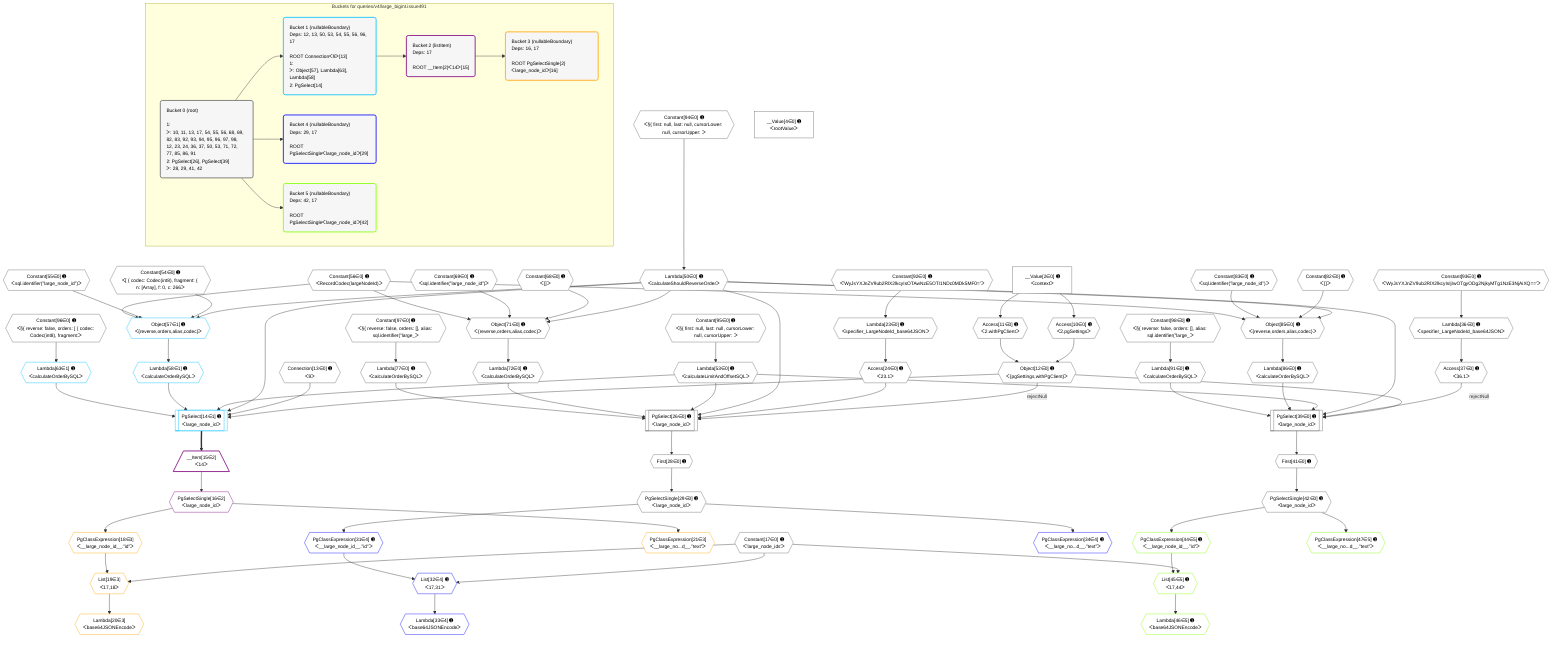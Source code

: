 %%{init: {'themeVariables': { 'fontSize': '12px'}}}%%
graph TD
    classDef path fill:#eee,stroke:#000,color:#000
    classDef plan fill:#fff,stroke-width:1px,color:#000
    classDef itemplan fill:#fff,stroke-width:2px,color:#000
    classDef unbatchedplan fill:#dff,stroke-width:1px,color:#000
    classDef sideeffectplan fill:#fcc,stroke-width:2px,color:#000
    classDef bucket fill:#f6f6f6,color:#000,stroke-width:2px,text-align:left


    %% plan dependencies
    PgSelect26[["PgSelect[26∈0] ➊<br />ᐸlarge_node_idᐳ"]]:::plan
    Object12{{"Object[12∈0] ➊<br />ᐸ{pgSettings,withPgClient}ᐳ"}}:::plan
    Access24{{"Access[24∈0] ➊<br />ᐸ23.1ᐳ"}}:::plan
    Lambda50{{"Lambda[50∈0] ➊<br />ᐸcalculateShouldReverseOrderᐳ"}}:::plan
    Lambda53{{"Lambda[53∈0] ➊<br />ᐸcalculateLimitAndOffsetSQLᐳ"}}:::plan
    Lambda72{{"Lambda[72∈0] ➊<br />ᐸcalculateOrderBySQLᐳ"}}:::plan
    Lambda77{{"Lambda[77∈0] ➊<br />ᐸcalculateOrderBySQLᐳ"}}:::plan
    Object12 -->|rejectNull| PgSelect26
    Access24 & Lambda50 & Lambda53 & Lambda72 & Lambda77 --> PgSelect26
    PgSelect39[["PgSelect[39∈0] ➊<br />ᐸlarge_node_idᐳ"]]:::plan
    Access37{{"Access[37∈0] ➊<br />ᐸ36.1ᐳ"}}:::plan
    Lambda86{{"Lambda[86∈0] ➊<br />ᐸcalculateOrderBySQLᐳ"}}:::plan
    Lambda91{{"Lambda[91∈0] ➊<br />ᐸcalculateOrderBySQLᐳ"}}:::plan
    Object12 -->|rejectNull| PgSelect39
    Access37 & Lambda50 & Lambda53 & Lambda86 & Lambda91 --> PgSelect39
    Object71{{"Object[71∈0] ➊<br />ᐸ{reverse,orders,alias,codec}ᐳ"}}:::plan
    Constant68{{"Constant[68∈0] ➊<br />ᐸ[]ᐳ"}}:::plan
    Constant69{{"Constant[69∈0] ➊<br />ᐸsql.identifier(”large_node_id”)ᐳ"}}:::plan
    Constant56{{"Constant[56∈0] ➊<br />ᐸRecordCodec(largeNodeId)ᐳ"}}:::plan
    Lambda50 & Constant68 & Constant69 & Constant56 --> Object71
    Object85{{"Object[85∈0] ➊<br />ᐸ{reverse,orders,alias,codec}ᐳ"}}:::plan
    Constant82{{"Constant[82∈0] ➊<br />ᐸ[]ᐳ"}}:::plan
    Constant83{{"Constant[83∈0] ➊<br />ᐸsql.identifier(”large_node_id”)ᐳ"}}:::plan
    Lambda50 & Constant82 & Constant83 & Constant56 --> Object85
    Access10{{"Access[10∈0] ➊<br />ᐸ2.pgSettingsᐳ"}}:::plan
    Access11{{"Access[11∈0] ➊<br />ᐸ2.withPgClientᐳ"}}:::plan
    Access10 & Access11 --> Object12
    __Value2["__Value[2∈0] ➊<br />ᐸcontextᐳ"]:::plan
    __Value2 --> Access10
    __Value2 --> Access11
    Lambda23{{"Lambda[23∈0] ➊<br />ᐸspecifier_LargeNodeId_base64JSONᐳ"}}:::plan
    Constant92{{"Constant[92∈0] ➊<br />ᐸ'WyJsYXJnZV9ub2RlX2lkcyIsOTAwNzE5OTI1NDc0MDk5MF0='ᐳ"}}:::plan
    Constant92 --> Lambda23
    Lambda23 --> Access24
    First28{{"First[28∈0] ➊"}}:::plan
    PgSelect26 --> First28
    PgSelectSingle29{{"PgSelectSingle[29∈0] ➊<br />ᐸlarge_node_idᐳ"}}:::plan
    First28 --> PgSelectSingle29
    Lambda36{{"Lambda[36∈0] ➊<br />ᐸspecifier_LargeNodeId_base64JSONᐳ"}}:::plan
    Constant93{{"Constant[93∈0] ➊<br />ᐸ'WyJsYXJnZV9ub2RlX2lkcyIsIjIwOTgyODg2NjkyMTg1NzE3NjAiXQ=='ᐳ"}}:::plan
    Constant93 --> Lambda36
    Lambda36 --> Access37
    First41{{"First[41∈0] ➊"}}:::plan
    PgSelect39 --> First41
    PgSelectSingle42{{"PgSelectSingle[42∈0] ➊<br />ᐸlarge_node_idᐳ"}}:::plan
    First41 --> PgSelectSingle42
    Constant94{{"Constant[94∈0] ➊<br />ᐸ§{ first: null, last: null, cursorLower: null, cursorUpper: ᐳ"}}:::plan
    Constant94 --> Lambda50
    Constant95{{"Constant[95∈0] ➊<br />ᐸ§{ first: null, last: null, cursorLower: null, cursorUpper: ᐳ"}}:::plan
    Constant95 --> Lambda53
    Object71 --> Lambda72
    Constant97{{"Constant[97∈0] ➊<br />ᐸ§{ reverse: false, orders: [], alias: sql.identifier(”large_ᐳ"}}:::plan
    Constant97 --> Lambda77
    Object85 --> Lambda86
    Constant98{{"Constant[98∈0] ➊<br />ᐸ§{ reverse: false, orders: [], alias: sql.identifier(”large_ᐳ"}}:::plan
    Constant98 --> Lambda91
    __Value4["__Value[4∈0] ➊<br />ᐸrootValueᐳ"]:::plan
    Connection13{{"Connection[13∈0] ➊<br />ᐸ9ᐳ"}}:::plan
    Constant17{{"Constant[17∈0] ➊<br />ᐸ'large_node_ids'ᐳ"}}:::plan
    Constant54{{"Constant[54∈0] ➊<br />ᐸ[ { codec: Codec(int8), fragment: { n: [Array], f: 0, c: 266ᐳ"}}:::plan
    Constant55{{"Constant[55∈0] ➊<br />ᐸsql.identifier(”large_node_id”)ᐳ"}}:::plan
    Constant96{{"Constant[96∈0] ➊<br />ᐸ§{ reverse: false, orders: [ { codec: Codec(int8), fragment:ᐳ"}}:::plan
    PgSelect14[["PgSelect[14∈1] ➊<br />ᐸlarge_node_idᐳ"]]:::plan
    Lambda58{{"Lambda[58∈1] ➊<br />ᐸcalculateOrderBySQLᐳ"}}:::plan
    Lambda63{{"Lambda[63∈1] ➊<br />ᐸcalculateOrderBySQLᐳ"}}:::plan
    Object12 & Connection13 & Lambda50 & Lambda53 & Lambda58 & Lambda63 --> PgSelect14
    Object57{{"Object[57∈1] ➊<br />ᐸ{reverse,orders,alias,codec}ᐳ"}}:::plan
    Lambda50 & Constant54 & Constant55 & Constant56 --> Object57
    Object57 --> Lambda58
    Constant96 --> Lambda63
    __Item15[/"__Item[15∈2]<br />ᐸ14ᐳ"\]:::itemplan
    PgSelect14 ==> __Item15
    PgSelectSingle16{{"PgSelectSingle[16∈2]<br />ᐸlarge_node_idᐳ"}}:::plan
    __Item15 --> PgSelectSingle16
    List19{{"List[19∈3]<br />ᐸ17,18ᐳ"}}:::plan
    PgClassExpression18{{"PgClassExpression[18∈3]<br />ᐸ__large_node_id__.”id”ᐳ"}}:::plan
    Constant17 & PgClassExpression18 --> List19
    PgSelectSingle16 --> PgClassExpression18
    Lambda20{{"Lambda[20∈3]<br />ᐸbase64JSONEncodeᐳ"}}:::plan
    List19 --> Lambda20
    PgClassExpression21{{"PgClassExpression[21∈3]<br />ᐸ__large_no...d__.”text”ᐳ"}}:::plan
    PgSelectSingle16 --> PgClassExpression21
    List32{{"List[32∈4] ➊<br />ᐸ17,31ᐳ"}}:::plan
    PgClassExpression31{{"PgClassExpression[31∈4] ➊<br />ᐸ__large_node_id__.”id”ᐳ"}}:::plan
    Constant17 & PgClassExpression31 --> List32
    PgSelectSingle29 --> PgClassExpression31
    Lambda33{{"Lambda[33∈4] ➊<br />ᐸbase64JSONEncodeᐳ"}}:::plan
    List32 --> Lambda33
    PgClassExpression34{{"PgClassExpression[34∈4] ➊<br />ᐸ__large_no...d__.”text”ᐳ"}}:::plan
    PgSelectSingle29 --> PgClassExpression34
    List45{{"List[45∈5] ➊<br />ᐸ17,44ᐳ"}}:::plan
    PgClassExpression44{{"PgClassExpression[44∈5] ➊<br />ᐸ__large_node_id__.”id”ᐳ"}}:::plan
    Constant17 & PgClassExpression44 --> List45
    PgSelectSingle42 --> PgClassExpression44
    Lambda46{{"Lambda[46∈5] ➊<br />ᐸbase64JSONEncodeᐳ"}}:::plan
    List45 --> Lambda46
    PgClassExpression47{{"PgClassExpression[47∈5] ➊<br />ᐸ__large_no...d__.”text”ᐳ"}}:::plan
    PgSelectSingle42 --> PgClassExpression47

    %% define steps

    subgraph "Buckets for queries/v4/large_bigint.issue491"
    Bucket0("Bucket 0 (root)<br /><br />1: <br />ᐳ: 10, 11, 13, 17, 54, 55, 56, 68, 69, 82, 83, 92, 93, 94, 95, 96, 97, 98, 12, 23, 24, 36, 37, 50, 53, 71, 72, 77, 85, 86, 91<br />2: PgSelect[26], PgSelect[39]<br />ᐳ: 28, 29, 41, 42"):::bucket
    classDef bucket0 stroke:#696969
    class Bucket0,__Value2,__Value4,Access10,Access11,Object12,Connection13,Constant17,Lambda23,Access24,PgSelect26,First28,PgSelectSingle29,Lambda36,Access37,PgSelect39,First41,PgSelectSingle42,Lambda50,Lambda53,Constant54,Constant55,Constant56,Constant68,Constant69,Object71,Lambda72,Lambda77,Constant82,Constant83,Object85,Lambda86,Lambda91,Constant92,Constant93,Constant94,Constant95,Constant96,Constant97,Constant98 bucket0
    Bucket1("Bucket 1 (nullableBoundary)<br />Deps: 12, 13, 50, 53, 54, 55, 56, 96, 17<br /><br />ROOT Connectionᐸ9ᐳ[13]<br />1: <br />ᐳ: Object[57], Lambda[63], Lambda[58]<br />2: PgSelect[14]"):::bucket
    classDef bucket1 stroke:#00bfff
    class Bucket1,PgSelect14,Object57,Lambda58,Lambda63 bucket1
    Bucket2("Bucket 2 (listItem)<br />Deps: 17<br /><br />ROOT __Item{2}ᐸ14ᐳ[15]"):::bucket
    classDef bucket2 stroke:#7f007f
    class Bucket2,__Item15,PgSelectSingle16 bucket2
    Bucket3("Bucket 3 (nullableBoundary)<br />Deps: 16, 17<br /><br />ROOT PgSelectSingle{2}ᐸlarge_node_idᐳ[16]"):::bucket
    classDef bucket3 stroke:#ffa500
    class Bucket3,PgClassExpression18,List19,Lambda20,PgClassExpression21 bucket3
    Bucket4("Bucket 4 (nullableBoundary)<br />Deps: 29, 17<br /><br />ROOT PgSelectSingleᐸlarge_node_idᐳ[29]"):::bucket
    classDef bucket4 stroke:#0000ff
    class Bucket4,PgClassExpression31,List32,Lambda33,PgClassExpression34 bucket4
    Bucket5("Bucket 5 (nullableBoundary)<br />Deps: 42, 17<br /><br />ROOT PgSelectSingleᐸlarge_node_idᐳ[42]"):::bucket
    classDef bucket5 stroke:#7fff00
    class Bucket5,PgClassExpression44,List45,Lambda46,PgClassExpression47 bucket5
    Bucket0 --> Bucket1 & Bucket4 & Bucket5
    Bucket1 --> Bucket2
    Bucket2 --> Bucket3
    end